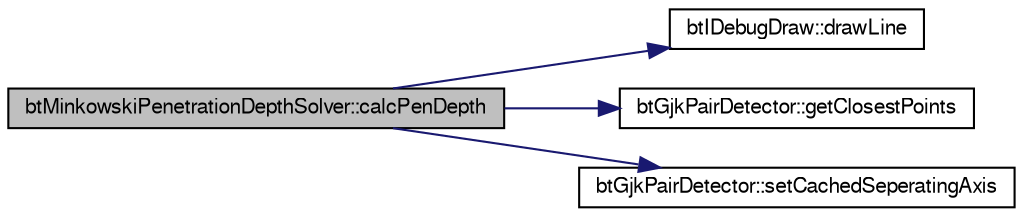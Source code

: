 digraph G
{
  bgcolor="transparent";
  edge [fontname="FreeSans",fontsize=10,labelfontname="FreeSans",labelfontsize=10];
  node [fontname="FreeSans",fontsize=10,shape=record];
  rankdir=LR;
  Node1 [label="btMinkowskiPenetrationDepthSolver::calcPenDepth",height=0.2,width=0.4,color="black", fillcolor="grey75", style="filled" fontcolor="black"];
  Node1 -> Node2 [color="midnightblue",fontsize=10,style="solid"];
  Node2 [label="btIDebugDraw::drawLine",height=0.2,width=0.4,color="black",URL="$classbt_i_debug_draw.html#07b08e255ab4607ab5aeb24399332aff"];
  Node1 -> Node3 [color="midnightblue",fontsize=10,style="solid"];
  Node3 [label="btGjkPairDetector::getClosestPoints",height=0.2,width=0.4,color="black",URL="$classbt_gjk_pair_detector.html#42505a0ccc728c82595febe9af3a3bc8"];
  Node1 -> Node4 [color="midnightblue",fontsize=10,style="solid"];
  Node4 [label="btGjkPairDetector::setCachedSeperatingAxis",height=0.2,width=0.4,color="black",URL="$classbt_gjk_pair_detector.html#b7fa662834f692ae7ee3c08cc1f23cd0"];
}
